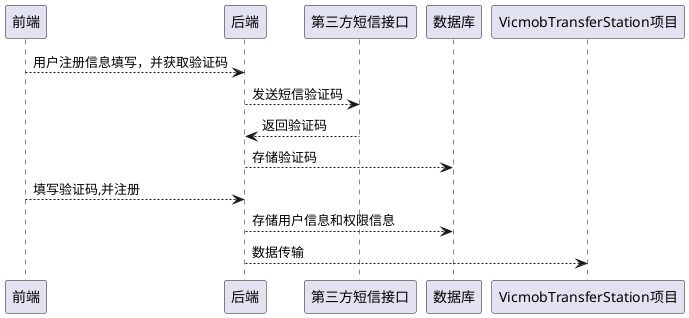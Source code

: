 @startuml
前端 --> 后端: 用户注册信息填写，并获取验证码
后端 --> 第三方短信接口: 发送短信验证码
后端 <-- 第三方短信接口: 返回验证码
后端 --> 数据库: 存储验证码
前端 --> 后端:填写验证码,并注册
后端 --> 数据库:存储用户信息和权限信息
后端 --> VicmobTransferStation项目: 数据传输
@enduml